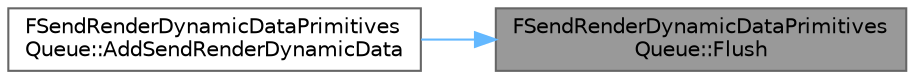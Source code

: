digraph "FSendRenderDynamicDataPrimitivesQueue::Flush"
{
 // INTERACTIVE_SVG=YES
 // LATEX_PDF_SIZE
  bgcolor="transparent";
  edge [fontname=Helvetica,fontsize=10,labelfontname=Helvetica,labelfontsize=10];
  node [fontname=Helvetica,fontsize=10,shape=box,height=0.2,width=0.4];
  rankdir="RL";
  Node1 [id="Node000001",label="FSendRenderDynamicDataPrimitives\lQueue::Flush",height=0.2,width=0.4,color="gray40", fillcolor="grey60", style="filled", fontcolor="black",tooltip=" "];
  Node1 -> Node2 [id="edge1_Node000001_Node000002",dir="back",color="steelblue1",style="solid",tooltip=" "];
  Node2 [id="Node000002",label="FSendRenderDynamicDataPrimitives\lQueue::AddSendRenderDynamicData",height=0.2,width=0.4,color="grey40", fillcolor="white", style="filled",URL="$d0/d8f/structFSendRenderDynamicDataPrimitivesQueue.html#afdb2812a1332875df8df51e40aad9f02",tooltip=" "];
}
